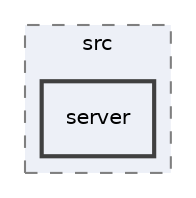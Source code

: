 digraph "server"
{
 // INTERACTIVE_SVG=YES
 // LATEX_PDF_SIZE
  edge [fontname="Helvetica",fontsize="10",labelfontname="Helvetica",labelfontsize="10"];
  node [fontname="Helvetica",fontsize="10",shape=record];
  compound=true
  subgraph clusterdir_09b7cf6d57e8336c9c95e9202d89dcb2 {
    graph [ bgcolor="#edf0f7", pencolor="grey50", style="filled,dashed,", label="src", fontname="Helvetica", fontsize="10", URL="dir_09b7cf6d57e8336c9c95e9202d89dcb2.html"]
  dir_c78de3ea314879c042e9e021e181d71d [shape=box, label="server", style="filled,bold,", fillcolor="#edf0f7", color="grey25", URL="dir_c78de3ea314879c042e9e021e181d71d.html"];
  }
}

